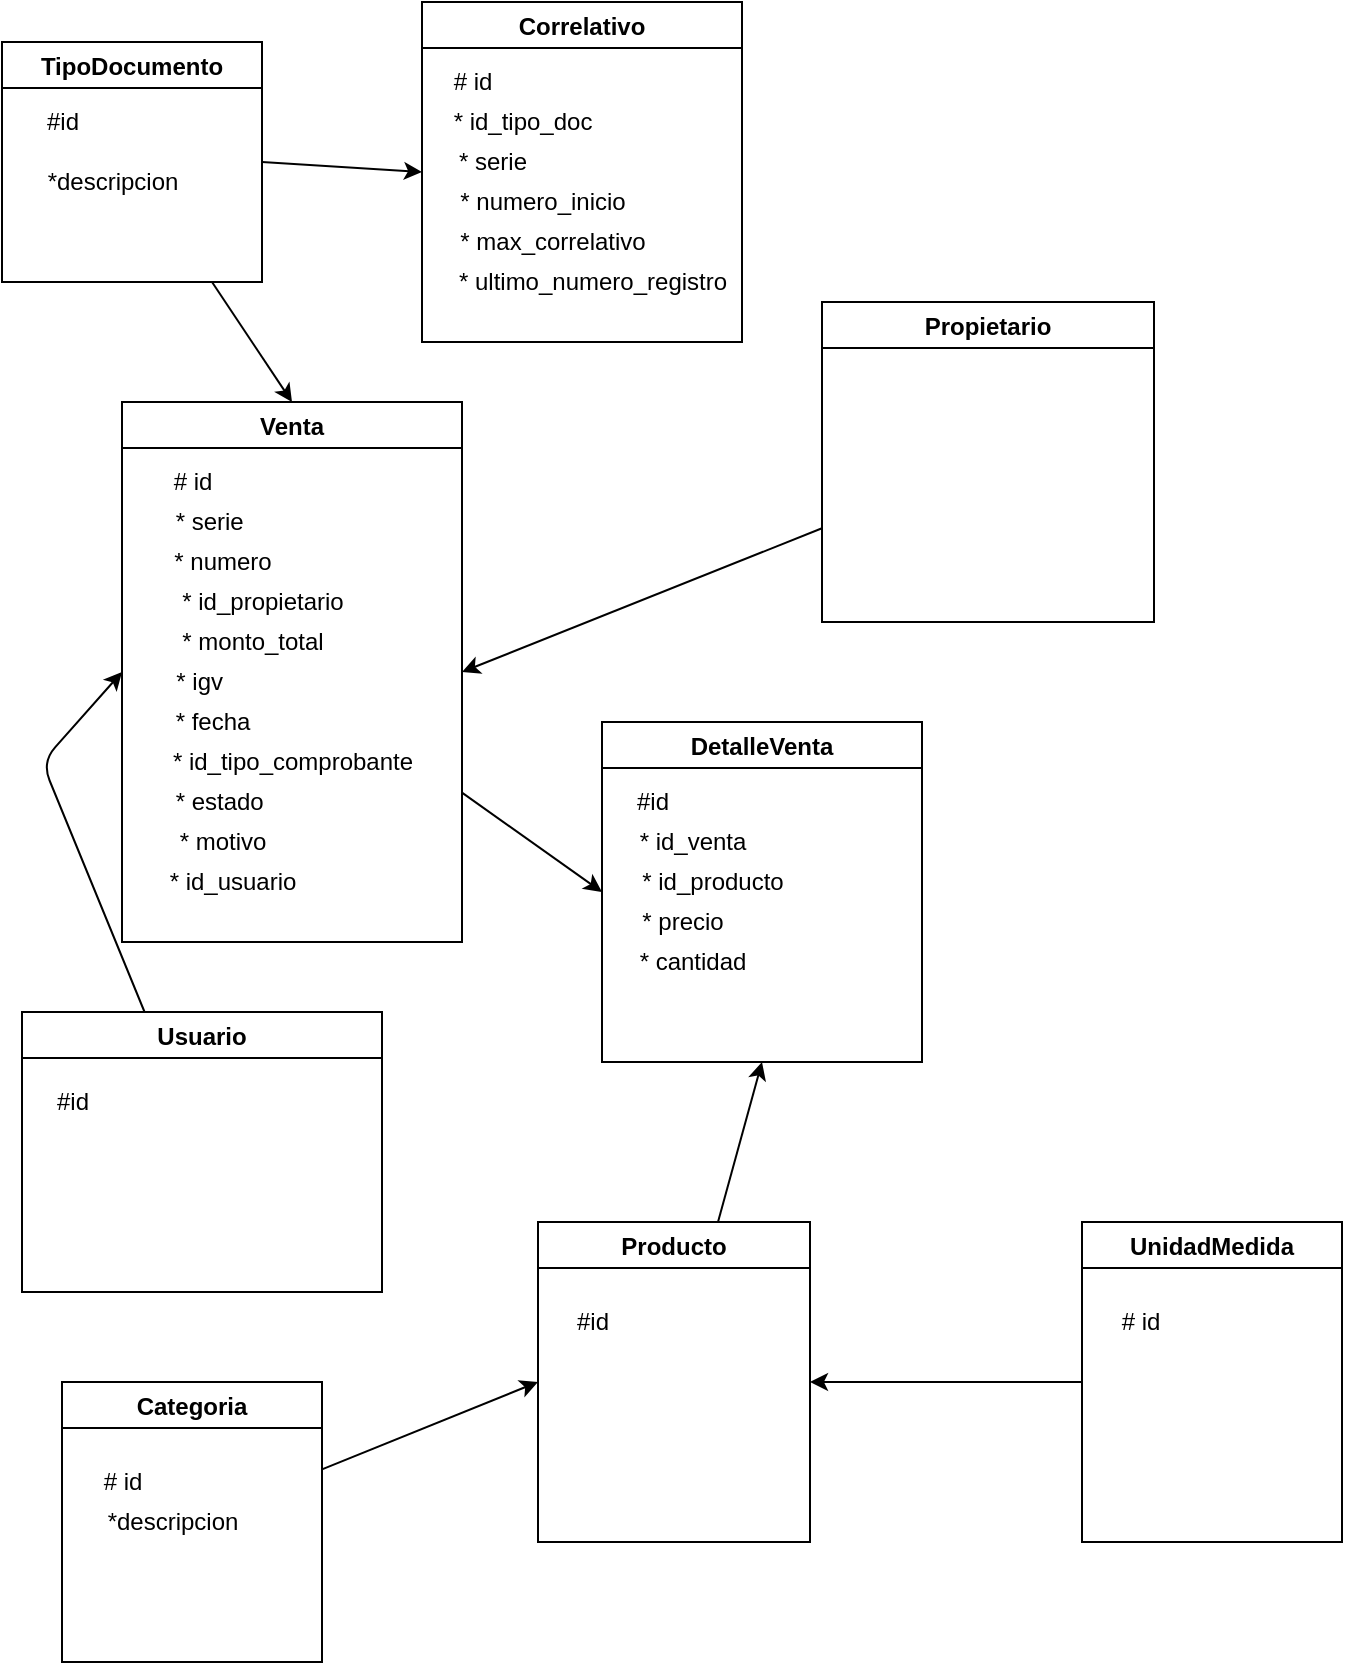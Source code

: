 <mxfile>
    <diagram id="cHULGA2YvRZG7EyKNHeK" name="Page-1">
        <mxGraphModel dx="884" dy="563" grid="1" gridSize="10" guides="1" tooltips="1" connect="1" arrows="1" fold="1" page="1" pageScale="1" pageWidth="827" pageHeight="1169" math="0" shadow="0">
            <root>
                <mxCell id="0"/>
                <mxCell id="1" parent="0"/>
                <mxCell id="2" value="Correlativo" style="swimlane;startSize=23;" parent="1" vertex="1">
                    <mxGeometry x="220" y="10" width="160" height="170" as="geometry"/>
                </mxCell>
                <mxCell id="24" value="# id" style="text;html=1;align=center;verticalAlign=middle;resizable=0;points=[];autosize=1;strokeColor=none;fillColor=none;" vertex="1" parent="2">
                    <mxGeometry x="10" y="30" width="30" height="20" as="geometry"/>
                </mxCell>
                <mxCell id="45" value="* id_tipo_doc" style="text;html=1;align=center;verticalAlign=middle;resizable=0;points=[];autosize=1;strokeColor=none;fillColor=none;" vertex="1" parent="2">
                    <mxGeometry x="10" y="50" width="80" height="20" as="geometry"/>
                </mxCell>
                <mxCell id="46" value="* serie" style="text;html=1;align=center;verticalAlign=middle;resizable=0;points=[];autosize=1;strokeColor=none;fillColor=none;" vertex="1" parent="2">
                    <mxGeometry x="10" y="70" width="50" height="20" as="geometry"/>
                </mxCell>
                <mxCell id="47" value="* numero_inicio" style="text;html=1;align=center;verticalAlign=middle;resizable=0;points=[];autosize=1;strokeColor=none;fillColor=none;" vertex="1" parent="2">
                    <mxGeometry x="10" y="90" width="100" height="20" as="geometry"/>
                </mxCell>
                <mxCell id="48" value="* max_correlativo" style="text;html=1;align=center;verticalAlign=middle;resizable=0;points=[];autosize=1;strokeColor=none;fillColor=none;" vertex="1" parent="2">
                    <mxGeometry x="10" y="110" width="110" height="20" as="geometry"/>
                </mxCell>
                <mxCell id="49" value="* ultimo_numero_registro" style="text;html=1;align=center;verticalAlign=middle;resizable=0;points=[];autosize=1;strokeColor=none;fillColor=none;" vertex="1" parent="2">
                    <mxGeometry x="10" y="130" width="150" height="20" as="geometry"/>
                </mxCell>
                <mxCell id="6" style="edgeStyle=none;html=1;entryX=0;entryY=0.5;entryDx=0;entryDy=0;exitX=1;exitY=0.5;exitDx=0;exitDy=0;" parent="1" source="3" target="2" edge="1">
                    <mxGeometry relative="1" as="geometry">
                        <mxPoint x="280" y="140" as="sourcePoint"/>
                    </mxGeometry>
                </mxCell>
                <mxCell id="11" style="edgeStyle=none;html=1;entryX=0.5;entryY=0;entryDx=0;entryDy=0;" parent="1" source="3" target="4" edge="1">
                    <mxGeometry relative="1" as="geometry"/>
                </mxCell>
                <mxCell id="3" value="TipoDocumento" style="swimlane;" parent="1" vertex="1">
                    <mxGeometry x="10" y="30" width="130" height="120" as="geometry"/>
                </mxCell>
                <mxCell id="23" value="#id" style="text;html=1;align=center;verticalAlign=middle;resizable=0;points=[];autosize=1;strokeColor=none;fillColor=none;" vertex="1" parent="3">
                    <mxGeometry x="15" y="30" width="30" height="20" as="geometry"/>
                </mxCell>
                <mxCell id="31" value="*descripcion" style="text;html=1;align=center;verticalAlign=middle;resizable=0;points=[];autosize=1;strokeColor=none;fillColor=none;" vertex="1" parent="3">
                    <mxGeometry x="15" y="60" width="80" height="20" as="geometry"/>
                </mxCell>
                <mxCell id="12" style="edgeStyle=none;html=1;entryX=0;entryY=0.5;entryDx=0;entryDy=0;" parent="1" source="4" target="5" edge="1">
                    <mxGeometry relative="1" as="geometry"/>
                </mxCell>
                <mxCell id="4" value="Venta" style="swimlane;" parent="1" vertex="1">
                    <mxGeometry x="70" y="210" width="170" height="270" as="geometry"/>
                </mxCell>
                <mxCell id="33" value="* serie&amp;nbsp;" style="text;html=1;align=center;verticalAlign=middle;resizable=0;points=[];autosize=1;strokeColor=none;fillColor=none;" vertex="1" parent="4">
                    <mxGeometry x="20" y="50" width="50" height="20" as="geometry"/>
                </mxCell>
                <mxCell id="34" value="# id" style="text;html=1;align=center;verticalAlign=middle;resizable=0;points=[];autosize=1;strokeColor=none;fillColor=none;" vertex="1" parent="4">
                    <mxGeometry x="20" y="30" width="30" height="20" as="geometry"/>
                </mxCell>
                <mxCell id="35" value="* numero" style="text;html=1;align=center;verticalAlign=middle;resizable=0;points=[];autosize=1;strokeColor=none;fillColor=none;" vertex="1" parent="4">
                    <mxGeometry x="20" y="70" width="60" height="20" as="geometry"/>
                </mxCell>
                <mxCell id="37" value="*&amp;nbsp;id_propietario" style="text;html=1;align=center;verticalAlign=middle;resizable=0;points=[];autosize=1;strokeColor=none;fillColor=none;" vertex="1" parent="4">
                    <mxGeometry x="20" y="90" width="100" height="20" as="geometry"/>
                </mxCell>
                <mxCell id="38" value="*&amp;nbsp;monto_total" style="text;html=1;align=center;verticalAlign=middle;resizable=0;points=[];autosize=1;strokeColor=none;fillColor=none;" vertex="1" parent="4">
                    <mxGeometry x="20" y="110" width="90" height="20" as="geometry"/>
                </mxCell>
                <mxCell id="39" value="*&amp;nbsp;igv&amp;nbsp;" style="text;html=1;align=center;verticalAlign=middle;resizable=0;points=[];autosize=1;strokeColor=none;fillColor=none;" vertex="1" parent="4">
                    <mxGeometry x="20" y="130" width="40" height="20" as="geometry"/>
                </mxCell>
                <mxCell id="41" value="* fecha" style="text;html=1;align=center;verticalAlign=middle;resizable=0;points=[];autosize=1;strokeColor=none;fillColor=none;" vertex="1" parent="4">
                    <mxGeometry x="20" y="150" width="50" height="20" as="geometry"/>
                </mxCell>
                <mxCell id="42" value="* id_tipo_comprobante" style="text;html=1;align=center;verticalAlign=middle;resizable=0;points=[];autosize=1;strokeColor=none;fillColor=none;" vertex="1" parent="4">
                    <mxGeometry x="15" y="170" width="140" height="20" as="geometry"/>
                </mxCell>
                <mxCell id="43" value="*&amp;nbsp;estado&amp;nbsp;" style="text;html=1;align=center;verticalAlign=middle;resizable=0;points=[];autosize=1;strokeColor=none;fillColor=none;" vertex="1" parent="4">
                    <mxGeometry x="20" y="190" width="60" height="20" as="geometry"/>
                </mxCell>
                <mxCell id="44" value="* motivo" style="text;html=1;align=center;verticalAlign=middle;resizable=0;points=[];autosize=1;strokeColor=none;fillColor=none;" vertex="1" parent="4">
                    <mxGeometry x="20" y="210" width="60" height="20" as="geometry"/>
                </mxCell>
                <mxCell id="54" value="* id_usuario" style="text;html=1;align=center;verticalAlign=middle;resizable=0;points=[];autosize=1;strokeColor=none;fillColor=none;" vertex="1" parent="4">
                    <mxGeometry x="15" y="230" width="80" height="20" as="geometry"/>
                </mxCell>
                <mxCell id="5" value="DetalleVenta" style="swimlane;startSize=23;" parent="1" vertex="1">
                    <mxGeometry x="310" y="370" width="160" height="170" as="geometry"/>
                </mxCell>
                <mxCell id="30" value="#id" style="text;html=1;align=center;verticalAlign=middle;resizable=0;points=[];autosize=1;strokeColor=none;fillColor=none;" vertex="1" parent="5">
                    <mxGeometry x="10" y="30" width="30" height="20" as="geometry"/>
                </mxCell>
                <mxCell id="50" value="* id_venta" style="text;html=1;align=center;verticalAlign=middle;resizable=0;points=[];autosize=1;strokeColor=none;fillColor=none;" vertex="1" parent="5">
                    <mxGeometry x="10" y="50" width="70" height="20" as="geometry"/>
                </mxCell>
                <mxCell id="51" value="* id_producto" style="text;html=1;align=center;verticalAlign=middle;resizable=0;points=[];autosize=1;strokeColor=none;fillColor=none;" vertex="1" parent="5">
                    <mxGeometry x="10" y="70" width="90" height="20" as="geometry"/>
                </mxCell>
                <mxCell id="52" value="* precio" style="text;html=1;align=center;verticalAlign=middle;resizable=0;points=[];autosize=1;strokeColor=none;fillColor=none;" vertex="1" parent="5">
                    <mxGeometry x="10" y="90" width="60" height="20" as="geometry"/>
                </mxCell>
                <mxCell id="53" value="* cantidad" style="text;html=1;align=center;verticalAlign=middle;resizable=0;points=[];autosize=1;strokeColor=none;fillColor=none;" vertex="1" parent="5">
                    <mxGeometry x="10" y="110" width="70" height="20" as="geometry"/>
                </mxCell>
                <mxCell id="13" style="edgeStyle=none;html=1;entryX=0.5;entryY=1;entryDx=0;entryDy=0;" parent="1" source="7" target="5" edge="1">
                    <mxGeometry relative="1" as="geometry"/>
                </mxCell>
                <mxCell id="7" value="Producto" style="swimlane;" parent="1" vertex="1">
                    <mxGeometry x="278" y="620" width="136" height="160" as="geometry"/>
                </mxCell>
                <mxCell id="28" value="#id" style="text;html=1;align=center;verticalAlign=middle;resizable=0;points=[];autosize=1;strokeColor=none;fillColor=none;" vertex="1" parent="7">
                    <mxGeometry x="12" y="40" width="30" height="20" as="geometry"/>
                </mxCell>
                <mxCell id="15" style="edgeStyle=none;html=1;entryX=0;entryY=0.5;entryDx=0;entryDy=0;" parent="1" source="14" target="7" edge="1">
                    <mxGeometry relative="1" as="geometry">
                        <mxPoint x="270" y="710" as="targetPoint"/>
                    </mxGeometry>
                </mxCell>
                <mxCell id="14" value="Categoria" style="swimlane;" parent="1" vertex="1">
                    <mxGeometry x="40" y="700" width="130" height="140" as="geometry"/>
                </mxCell>
                <mxCell id="27" value="# id" style="text;html=1;align=center;verticalAlign=middle;resizable=0;points=[];autosize=1;strokeColor=none;fillColor=none;" vertex="1" parent="14">
                    <mxGeometry x="15" y="40" width="30" height="20" as="geometry"/>
                </mxCell>
                <mxCell id="32" value="*descripcion" style="text;html=1;align=center;verticalAlign=middle;resizable=0;points=[];autosize=1;strokeColor=none;fillColor=none;" vertex="1" parent="14">
                    <mxGeometry x="15" y="60" width="80" height="20" as="geometry"/>
                </mxCell>
                <mxCell id="17" style="edgeStyle=none;html=1;entryX=0;entryY=0.5;entryDx=0;entryDy=0;" parent="1" source="16" target="4" edge="1">
                    <mxGeometry relative="1" as="geometry">
                        <mxPoint x="70" y="350" as="targetPoint"/>
                        <Array as="points">
                            <mxPoint x="30" y="390"/>
                        </Array>
                    </mxGeometry>
                </mxCell>
                <mxCell id="16" value="Usuario" style="swimlane;" parent="1" vertex="1">
                    <mxGeometry x="20" y="515" width="180" height="140" as="geometry"/>
                </mxCell>
                <mxCell id="26" value="#id" style="text;html=1;align=center;verticalAlign=middle;resizable=0;points=[];autosize=1;strokeColor=none;fillColor=none;" vertex="1" parent="16">
                    <mxGeometry x="10" y="35" width="30" height="20" as="geometry"/>
                </mxCell>
                <mxCell id="19" style="edgeStyle=none;html=1;entryX=1;entryY=0.5;entryDx=0;entryDy=0;" parent="1" source="18" target="4" edge="1">
                    <mxGeometry relative="1" as="geometry"/>
                </mxCell>
                <mxCell id="18" value="Propietario" style="swimlane;startSize=23;" parent="1" vertex="1">
                    <mxGeometry x="420" y="160" width="166" height="160" as="geometry"/>
                </mxCell>
                <mxCell id="22" style="edgeStyle=none;html=1;entryX=1;entryY=0.5;entryDx=0;entryDy=0;" parent="1" source="21" target="7" edge="1">
                    <mxGeometry relative="1" as="geometry"/>
                </mxCell>
                <mxCell id="21" value="UnidadMedida" style="swimlane;" parent="1" vertex="1">
                    <mxGeometry x="550" y="620" width="130" height="160" as="geometry"/>
                </mxCell>
                <mxCell id="29" value="# id" style="text;html=1;align=center;verticalAlign=middle;resizable=0;points=[];autosize=1;strokeColor=none;fillColor=none;" vertex="1" parent="21">
                    <mxGeometry x="14" y="40" width="30" height="20" as="geometry"/>
                </mxCell>
            </root>
        </mxGraphModel>
    </diagram>
</mxfile>
